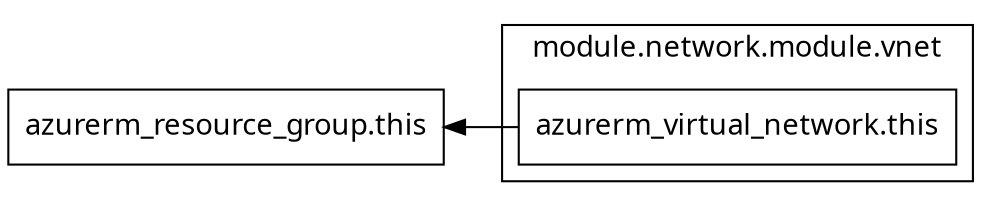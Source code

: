 digraph G {
  rankdir = "RL";
  node [shape = rect, fontname = "sans-serif"];
  "azurerm_resource_group.this" [label="azurerm_resource_group.this"];
  subgraph "cluster_module.network.module.vnet" {
    label = "module.network.module.vnet"
    fontname = "sans-serif"
    "module.network.module.vnet.azurerm_virtual_network.this" [label="azurerm_virtual_network.this"];
  }
  "module.network.module.vnet.azurerm_virtual_network.this" -> "azurerm_resource_group.this";
}
